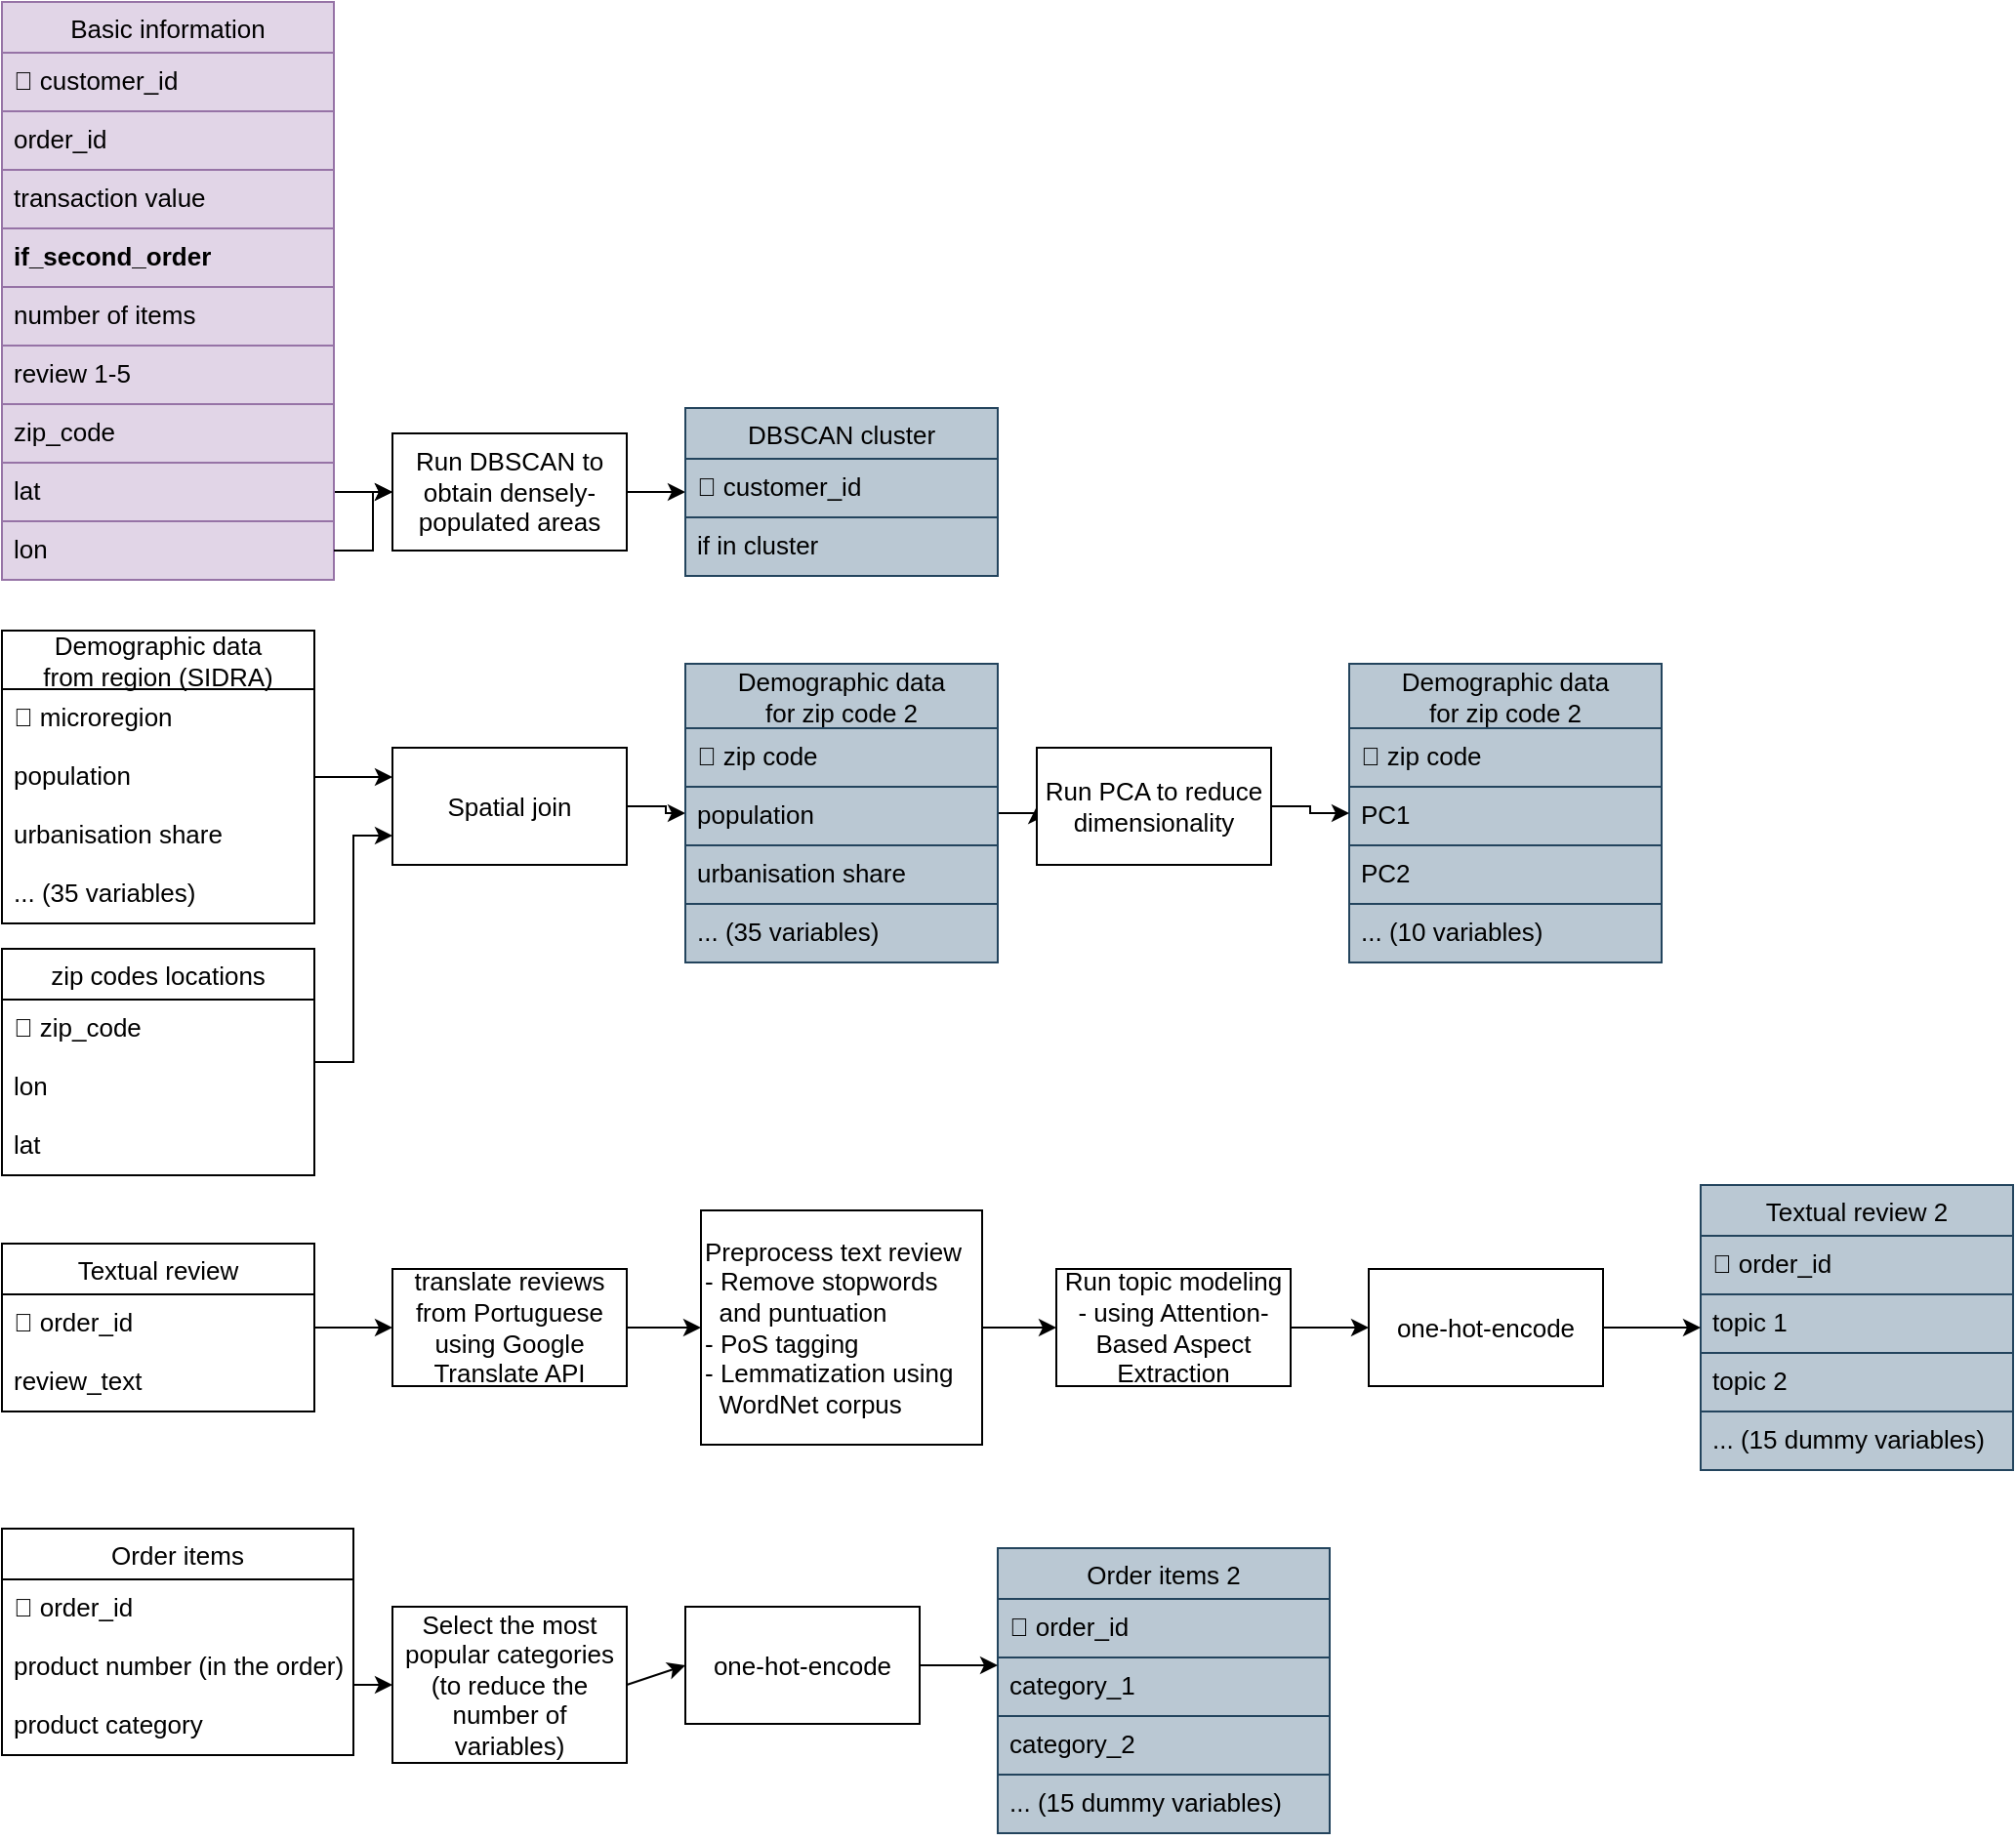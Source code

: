 <mxfile version="14.6.13" type="device"><diagram id="4hI1oOjg0T0woDS-MUpB" name="Strona-1"><mxGraphModel dx="781" dy="500" grid="1" gridSize="10" guides="1" tooltips="1" connect="1" arrows="1" fold="1" page="1" pageScale="1" pageWidth="827" pageHeight="1169" math="0" shadow="0"><root><mxCell id="0"/><mxCell id="1" parent="0"/><mxCell id="-dhOKv74-TWN2o_rYLYr-14" style="edgeStyle=orthogonalEdgeStyle;rounded=0;orthogonalLoop=1;jettySize=auto;html=1;fontSize=13;" parent="1" source="4_IaqH5gSWs4yjOPcX0_-45" target="-dhOKv74-TWN2o_rYLYr-12" edge="1"><mxGeometry relative="1" as="geometry"><mxPoint x="170" y="870" as="sourcePoint"/></mxGeometry></mxCell><mxCell id="-dhOKv74-TWN2o_rYLYr-7" value="Select the most popular categories (to reduce the number of variables)" style="rounded=0;whiteSpace=wrap;html=1;fontSize=13;" parent="1" vertex="1"><mxGeometry x="240" y="1020" width="120" height="80" as="geometry"/></mxCell><mxCell id="-dhOKv74-TWN2o_rYLYr-8" value="" style="endArrow=classic;html=1;entryX=0;entryY=0.5;entryDx=0;entryDy=0;noEdgeStyle=1;orthogonal=1;fontSize=13;" parent="1" source="4_IaqH5gSWs4yjOPcX0_-19" target="-dhOKv74-TWN2o_rYLYr-7" edge="1"><mxGeometry width="50" height="50" relative="1" as="geometry"><mxPoint x="190" y="841" as="sourcePoint"/><mxPoint x="370" y="841" as="targetPoint"/></mxGeometry></mxCell><mxCell id="4_IaqH5gSWs4yjOPcX0_-68" style="edgeStyle=orthogonalEdgeStyle;rounded=0;orthogonalLoop=1;jettySize=auto;html=1;exitX=1;exitY=0.5;exitDx=0;exitDy=0;fontSize=13;" parent="1" source="-dhOKv74-TWN2o_rYLYr-9" target="4_IaqH5gSWs4yjOPcX0_-61" edge="1"><mxGeometry relative="1" as="geometry"/></mxCell><mxCell id="-dhOKv74-TWN2o_rYLYr-9" value="Run DBSCAN to obtain densely-populated areas" style="rounded=0;whiteSpace=wrap;html=1;fontSize=13;" parent="1" vertex="1"><mxGeometry x="240" y="419" width="120" height="60" as="geometry"/></mxCell><mxCell id="-dhOKv74-TWN2o_rYLYr-10" value="" style="endArrow=classic;html=1;exitX=1;exitY=0.5;exitDx=0;exitDy=0;entryX=0;entryY=0.5;entryDx=0;entryDy=0;fontSize=13;" parent="1" source="4_IaqH5gSWs4yjOPcX0_-73" target="-dhOKv74-TWN2o_rYLYr-9" edge="1"><mxGeometry width="50" height="50" relative="1" as="geometry"><mxPoint x="390" y="487" as="sourcePoint"/><mxPoint x="620" y="437" as="targetPoint"/></mxGeometry></mxCell><mxCell id="4_IaqH5gSWs4yjOPcX0_-109" style="edgeStyle=orthogonalEdgeStyle;rounded=0;orthogonalLoop=1;jettySize=auto;html=1;fontSize=13;" parent="1" source="-dhOKv74-TWN2o_rYLYr-12" target="4_IaqH5gSWs4yjOPcX0_-108" edge="1"><mxGeometry relative="1" as="geometry"/></mxCell><mxCell id="-dhOKv74-TWN2o_rYLYr-12" value="translate reviews from Portuguese using Google Translate API" style="rounded=0;whiteSpace=wrap;html=1;fontSize=13;" parent="1" vertex="1"><mxGeometry x="240" y="847" width="120" height="60" as="geometry"/></mxCell><mxCell id="4_IaqH5gSWs4yjOPcX0_-19" value="Order items" style="swimlane;fontStyle=0;childLayout=stackLayout;horizontal=1;startSize=26;horizontalStack=0;resizeParent=1;resizeParentMax=0;resizeLast=0;collapsible=1;marginBottom=0;align=center;fontSize=13;" parent="1" vertex="1"><mxGeometry x="40" y="980" width="180" height="116" as="geometry"/></mxCell><mxCell id="4_IaqH5gSWs4yjOPcX0_-20" value="🔑 order_id" style="text;strokeColor=none;fillColor=none;spacingLeft=4;spacingRight=4;overflow=hidden;rotatable=0;points=[[0,0.5],[1,0.5]];portConstraint=eastwest;fontSize=13;" parent="4_IaqH5gSWs4yjOPcX0_-19" vertex="1"><mxGeometry y="26" width="180" height="30" as="geometry"/></mxCell><mxCell id="4_IaqH5gSWs4yjOPcX0_-23" value="product number (in the order)" style="text;strokeColor=none;fillColor=none;spacingLeft=4;spacingRight=4;overflow=hidden;rotatable=0;points=[[0,0.5],[1,0.5]];portConstraint=eastwest;fontSize=13;" parent="4_IaqH5gSWs4yjOPcX0_-19" vertex="1"><mxGeometry y="56" width="180" height="30" as="geometry"/></mxCell><mxCell id="4_IaqH5gSWs4yjOPcX0_-22" value="product category" style="text;strokeColor=none;fillColor=none;spacingLeft=4;spacingRight=4;overflow=hidden;rotatable=0;points=[[0,0.5],[1,0.5]];portConstraint=eastwest;fontSize=13;" parent="4_IaqH5gSWs4yjOPcX0_-19" vertex="1"><mxGeometry y="86" width="180" height="30" as="geometry"/></mxCell><mxCell id="4_IaqH5gSWs4yjOPcX0_-25" value="&lt;span style=&quot;font-size: 13px;&quot;&gt;one-hot-encode&lt;/span&gt;" style="rounded=0;whiteSpace=wrap;html=1;fontSize=13;" parent="1" vertex="1"><mxGeometry x="390" y="1020.0" width="120" height="60" as="geometry"/></mxCell><mxCell id="4_IaqH5gSWs4yjOPcX0_-26" value="" style="endArrow=classic;html=1;exitX=1;exitY=0.5;exitDx=0;exitDy=0;entryX=0;entryY=0.5;entryDx=0;entryDy=0;noEdgeStyle=1;orthogonal=1;fontSize=13;" parent="1" source="-dhOKv74-TWN2o_rYLYr-7" target="4_IaqH5gSWs4yjOPcX0_-25" edge="1"><mxGeometry width="50" height="50" relative="1" as="geometry"><mxPoint x="400" y="1051" as="sourcePoint"/><mxPoint x="450" y="1001" as="targetPoint"/></mxGeometry></mxCell><mxCell id="4_IaqH5gSWs4yjOPcX0_-27" value="Order items 2" style="swimlane;fontStyle=0;childLayout=stackLayout;horizontal=1;startSize=26;horizontalStack=0;resizeParent=1;resizeParentMax=0;resizeLast=0;collapsible=1;marginBottom=0;align=center;fontSize=13;fillColor=#bac8d3;strokeColor=#23445d;" parent="1" vertex="1"><mxGeometry x="550" y="990.0" width="170" height="146" as="geometry"/></mxCell><mxCell id="4_IaqH5gSWs4yjOPcX0_-28" value="🔑 order_id" style="text;strokeColor=#23445d;fillColor=#bac8d3;spacingLeft=4;spacingRight=4;overflow=hidden;rotatable=0;points=[[0,0.5],[1,0.5]];portConstraint=eastwest;fontSize=13;" parent="4_IaqH5gSWs4yjOPcX0_-27" vertex="1"><mxGeometry y="26" width="170" height="30" as="geometry"/></mxCell><mxCell id="4_IaqH5gSWs4yjOPcX0_-29" value="category_1" style="text;strokeColor=#23445d;fillColor=#bac8d3;spacingLeft=4;spacingRight=4;overflow=hidden;rotatable=0;points=[[0,0.5],[1,0.5]];portConstraint=eastwest;fontSize=13;" parent="4_IaqH5gSWs4yjOPcX0_-27" vertex="1"><mxGeometry y="56" width="170" height="30" as="geometry"/></mxCell><mxCell id="4_IaqH5gSWs4yjOPcX0_-30" value="category_2" style="text;strokeColor=#23445d;fillColor=#bac8d3;spacingLeft=4;spacingRight=4;overflow=hidden;rotatable=0;points=[[0,0.5],[1,0.5]];portConstraint=eastwest;fontSize=13;" parent="4_IaqH5gSWs4yjOPcX0_-27" vertex="1"><mxGeometry y="86" width="170" height="30" as="geometry"/></mxCell><mxCell id="4_IaqH5gSWs4yjOPcX0_-107" value="... (15 dummy variables)" style="text;strokeColor=#23445d;fillColor=#bac8d3;spacingLeft=4;spacingRight=4;overflow=hidden;rotatable=0;points=[[0,0.5],[1,0.5]];portConstraint=eastwest;fontSize=13;" parent="4_IaqH5gSWs4yjOPcX0_-27" vertex="1"><mxGeometry y="116" width="170" height="30" as="geometry"/></mxCell><mxCell id="4_IaqH5gSWs4yjOPcX0_-31" value="" style="endArrow=classic;html=1;exitX=1;exitY=0.5;exitDx=0;exitDy=0;noEdgeStyle=1;orthogonal=1;fontSize=13;" parent="1" source="4_IaqH5gSWs4yjOPcX0_-25" target="4_IaqH5gSWs4yjOPcX0_-27" edge="1"><mxGeometry width="50" height="50" relative="1" as="geometry"><mxPoint x="610" y="1051" as="sourcePoint"/><mxPoint x="660" y="1001" as="targetPoint"/></mxGeometry></mxCell><mxCell id="4_IaqH5gSWs4yjOPcX0_-32" value="Basic information" style="swimlane;fontStyle=0;childLayout=stackLayout;horizontal=1;startSize=26;horizontalStack=0;resizeParent=1;resizeParentMax=0;resizeLast=0;collapsible=1;marginBottom=0;align=center;fontSize=13;spacing=2;fillColor=#e1d5e7;strokeColor=#9673a6;" parent="1" vertex="1"><mxGeometry x="40" y="198" width="170" height="296" as="geometry"/></mxCell><mxCell id="4_IaqH5gSWs4yjOPcX0_-33" value="🔑 customer_id" style="text;strokeColor=#9673a6;fillColor=#e1d5e7;spacingLeft=4;spacingRight=4;overflow=hidden;rotatable=0;points=[[0,0.5],[1,0.5]];portConstraint=eastwest;fontSize=13;" parent="4_IaqH5gSWs4yjOPcX0_-32" vertex="1"><mxGeometry y="26" width="170" height="30" as="geometry"/></mxCell><mxCell id="4_IaqH5gSWs4yjOPcX0_-34" value="order_id" style="text;strokeColor=#9673a6;fillColor=#e1d5e7;spacingLeft=4;spacingRight=4;overflow=hidden;rotatable=0;points=[[0,0.5],[1,0.5]];portConstraint=eastwest;fontSize=13;" parent="4_IaqH5gSWs4yjOPcX0_-32" vertex="1"><mxGeometry y="56" width="170" height="30" as="geometry"/></mxCell><mxCell id="4_IaqH5gSWs4yjOPcX0_-35" value="transaction value" style="text;strokeColor=#9673a6;fillColor=#e1d5e7;spacingLeft=4;spacingRight=4;overflow=hidden;rotatable=0;points=[[0,0.5],[1,0.5]];portConstraint=eastwest;fontSize=13;" parent="4_IaqH5gSWs4yjOPcX0_-32" vertex="1"><mxGeometry y="86" width="170" height="30" as="geometry"/></mxCell><mxCell id="4_IaqH5gSWs4yjOPcX0_-37" value="if_second_order" style="text;strokeColor=#9673a6;fillColor=#e1d5e7;spacingLeft=4;spacingRight=4;overflow=hidden;rotatable=0;points=[[0,0.5],[1,0.5]];portConstraint=eastwest;fontSize=13;fontStyle=1;" parent="4_IaqH5gSWs4yjOPcX0_-32" vertex="1"><mxGeometry y="116" width="170" height="30" as="geometry"/></mxCell><mxCell id="4_IaqH5gSWs4yjOPcX0_-40" value="number of items" style="text;strokeColor=#9673a6;fillColor=#e1d5e7;spacingLeft=4;spacingRight=4;overflow=hidden;rotatable=0;points=[[0,0.5],[1,0.5]];portConstraint=eastwest;fontSize=13;" parent="4_IaqH5gSWs4yjOPcX0_-32" vertex="1"><mxGeometry y="146" width="170" height="30" as="geometry"/></mxCell><mxCell id="4_IaqH5gSWs4yjOPcX0_-49" value="review 1-5" style="text;strokeColor=#9673a6;fillColor=#e1d5e7;spacingLeft=4;spacingRight=4;overflow=hidden;rotatable=0;points=[[0,0.5],[1,0.5]];portConstraint=eastwest;fontSize=13;" parent="4_IaqH5gSWs4yjOPcX0_-32" vertex="1"><mxGeometry y="176" width="170" height="30" as="geometry"/></mxCell><mxCell id="4_IaqH5gSWs4yjOPcX0_-38" value="zip_code" style="text;strokeColor=#9673a6;fillColor=#e1d5e7;spacingLeft=4;spacingRight=4;overflow=hidden;rotatable=0;points=[[0,0.5],[1,0.5]];portConstraint=eastwest;fontSize=13;" parent="4_IaqH5gSWs4yjOPcX0_-32" vertex="1"><mxGeometry y="206" width="170" height="30" as="geometry"/></mxCell><mxCell id="4_IaqH5gSWs4yjOPcX0_-73" value="lat" style="text;strokeColor=#9673a6;fillColor=#e1d5e7;spacingLeft=4;spacingRight=4;overflow=hidden;rotatable=0;points=[[0,0.5],[1,0.5]];portConstraint=eastwest;fontSize=13;" parent="4_IaqH5gSWs4yjOPcX0_-32" vertex="1"><mxGeometry y="236" width="170" height="30" as="geometry"/></mxCell><mxCell id="4_IaqH5gSWs4yjOPcX0_-72" value="lon" style="text;strokeColor=#9673a6;fillColor=#e1d5e7;spacingLeft=4;spacingRight=4;overflow=hidden;rotatable=0;points=[[0,0.5],[1,0.5]];portConstraint=eastwest;fontSize=13;" parent="4_IaqH5gSWs4yjOPcX0_-32" vertex="1"><mxGeometry y="266" width="170" height="30" as="geometry"/></mxCell><mxCell id="4_IaqH5gSWs4yjOPcX0_-83" style="edgeStyle=orthogonalEdgeStyle;rounded=0;orthogonalLoop=1;jettySize=auto;html=1;entryX=0;entryY=0.75;entryDx=0;entryDy=0;fontSize=13;" parent="1" source="4_IaqH5gSWs4yjOPcX0_-41" target="4_IaqH5gSWs4yjOPcX0_-81" edge="1"><mxGeometry relative="1" as="geometry"/></mxCell><mxCell id="4_IaqH5gSWs4yjOPcX0_-41" value="zip codes locations" style="swimlane;fontStyle=0;childLayout=stackLayout;horizontal=1;startSize=26;horizontalStack=0;resizeParent=1;resizeParentMax=0;resizeLast=0;collapsible=1;marginBottom=0;align=center;fontSize=13;" parent="1" vertex="1"><mxGeometry x="40" y="683" width="160" height="116" as="geometry"/></mxCell><mxCell id="4_IaqH5gSWs4yjOPcX0_-42" value="🔑 zip_code" style="text;strokeColor=none;fillColor=none;spacingLeft=4;spacingRight=4;overflow=hidden;rotatable=0;points=[[0,0.5],[1,0.5]];portConstraint=eastwest;fontSize=13;" parent="4_IaqH5gSWs4yjOPcX0_-41" vertex="1"><mxGeometry y="26" width="160" height="30" as="geometry"/></mxCell><mxCell id="4_IaqH5gSWs4yjOPcX0_-43" value="lon" style="text;strokeColor=none;fillColor=none;spacingLeft=4;spacingRight=4;overflow=hidden;rotatable=0;points=[[0,0.5],[1,0.5]];portConstraint=eastwest;fontSize=13;" parent="4_IaqH5gSWs4yjOPcX0_-41" vertex="1"><mxGeometry y="56" width="160" height="30" as="geometry"/></mxCell><mxCell id="4_IaqH5gSWs4yjOPcX0_-44" value="lat" style="text;strokeColor=none;fillColor=none;spacingLeft=4;spacingRight=4;overflow=hidden;rotatable=0;points=[[0,0.5],[1,0.5]];portConstraint=eastwest;fontSize=13;" parent="4_IaqH5gSWs4yjOPcX0_-41" vertex="1"><mxGeometry y="86" width="160" height="30" as="geometry"/></mxCell><mxCell id="4_IaqH5gSWs4yjOPcX0_-45" value="Textual review" style="swimlane;fontStyle=0;childLayout=stackLayout;horizontal=1;startSize=26;horizontalStack=0;resizeParent=1;resizeParentMax=0;resizeLast=0;collapsible=1;marginBottom=0;align=center;fontSize=13;" parent="1" vertex="1"><mxGeometry x="40" y="834" width="160" height="86" as="geometry"/></mxCell><mxCell id="4_IaqH5gSWs4yjOPcX0_-46" value="🔑 order_id" style="text;strokeColor=none;fillColor=none;spacingLeft=4;spacingRight=4;overflow=hidden;rotatable=0;points=[[0,0.5],[1,0.5]];portConstraint=eastwest;fontSize=13;" parent="4_IaqH5gSWs4yjOPcX0_-45" vertex="1"><mxGeometry y="26" width="160" height="30" as="geometry"/></mxCell><mxCell id="4_IaqH5gSWs4yjOPcX0_-47" value="review_text" style="text;strokeColor=none;fillColor=none;spacingLeft=4;spacingRight=4;overflow=hidden;rotatable=0;points=[[0,0.5],[1,0.5]];portConstraint=eastwest;fontSize=13;" parent="4_IaqH5gSWs4yjOPcX0_-45" vertex="1"><mxGeometry y="56" width="160" height="30" as="geometry"/></mxCell><mxCell id="4_IaqH5gSWs4yjOPcX0_-106" style="edgeStyle=orthogonalEdgeStyle;rounded=0;orthogonalLoop=1;jettySize=auto;html=1;entryX=0;entryY=0.5;entryDx=0;entryDy=0;fontSize=13;" parent="1" source="4_IaqH5gSWs4yjOPcX0_-50" target="4_IaqH5gSWs4yjOPcX0_-52" edge="1"><mxGeometry relative="1" as="geometry"/></mxCell><mxCell id="4_IaqH5gSWs4yjOPcX0_-50" value="Run topic modeling - using Attention-Based Aspect Extraction" style="rounded=0;whiteSpace=wrap;html=1;fontSize=13;" parent="1" vertex="1"><mxGeometry x="580" y="847" width="120" height="60" as="geometry"/></mxCell><mxCell id="4_IaqH5gSWs4yjOPcX0_-52" value="&lt;span style=&quot;font-size: 13px;&quot;&gt;one-hot-encode&lt;/span&gt;" style="rounded=0;whiteSpace=wrap;html=1;fontSize=13;" parent="1" vertex="1"><mxGeometry x="740" y="847" width="120" height="60" as="geometry"/></mxCell><mxCell id="4_IaqH5gSWs4yjOPcX0_-54" value="Textual review 2" style="swimlane;fontStyle=0;childLayout=stackLayout;horizontal=1;startSize=26;horizontalStack=0;resizeParent=1;resizeParentMax=0;resizeLast=0;collapsible=1;marginBottom=0;align=center;fontSize=13;fillColor=#bac8d3;strokeColor=#23445d;" parent="1" vertex="1"><mxGeometry x="910" y="804" width="160" height="146" as="geometry"/></mxCell><mxCell id="4_IaqH5gSWs4yjOPcX0_-55" value="🔑 order_id" style="text;strokeColor=#23445d;fillColor=#bac8d3;spacingLeft=4;spacingRight=4;overflow=hidden;rotatable=0;points=[[0,0.5],[1,0.5]];portConstraint=eastwest;fontSize=13;" parent="4_IaqH5gSWs4yjOPcX0_-54" vertex="1"><mxGeometry y="26" width="160" height="30" as="geometry"/></mxCell><mxCell id="4_IaqH5gSWs4yjOPcX0_-56" value="topic 1" style="text;strokeColor=#23445d;fillColor=#bac8d3;spacingLeft=4;spacingRight=4;overflow=hidden;rotatable=0;points=[[0,0.5],[1,0.5]];portConstraint=eastwest;fontSize=13;" parent="4_IaqH5gSWs4yjOPcX0_-54" vertex="1"><mxGeometry y="56" width="160" height="30" as="geometry"/></mxCell><mxCell id="4_IaqH5gSWs4yjOPcX0_-57" value="topic 2" style="text;strokeColor=#23445d;fillColor=#bac8d3;spacingLeft=4;spacingRight=4;overflow=hidden;rotatable=0;points=[[0,0.5],[1,0.5]];portConstraint=eastwest;fontSize=13;" parent="4_IaqH5gSWs4yjOPcX0_-54" vertex="1"><mxGeometry y="86" width="160" height="30" as="geometry"/></mxCell><mxCell id="4_IaqH5gSWs4yjOPcX0_-58" value="... (15 dummy variables)" style="text;strokeColor=#23445d;fillColor=#bac8d3;spacingLeft=4;spacingRight=4;overflow=hidden;rotatable=0;points=[[0,0.5],[1,0.5]];portConstraint=eastwest;fontSize=13;" parent="4_IaqH5gSWs4yjOPcX0_-54" vertex="1"><mxGeometry y="116" width="160" height="30" as="geometry"/></mxCell><mxCell id="4_IaqH5gSWs4yjOPcX0_-59" value="" style="endArrow=classic;html=1;fontSize=13;" parent="1" source="4_IaqH5gSWs4yjOPcX0_-52" target="4_IaqH5gSWs4yjOPcX0_-54" edge="1"><mxGeometry width="50" height="50" relative="1" as="geometry"><mxPoint x="520" y="830" as="sourcePoint"/><mxPoint x="570" y="780" as="targetPoint"/></mxGeometry></mxCell><mxCell id="4_IaqH5gSWs4yjOPcX0_-61" value="DBSCAN cluster" style="swimlane;fontStyle=0;childLayout=stackLayout;horizontal=1;startSize=26;horizontalStack=0;resizeParent=1;resizeParentMax=0;resizeLast=0;collapsible=1;marginBottom=0;align=center;fontSize=13;fillColor=#bac8d3;strokeColor=#23445d;" parent="1" vertex="1"><mxGeometry x="390" y="406" width="160" height="86" as="geometry"/></mxCell><mxCell id="4_IaqH5gSWs4yjOPcX0_-62" value="🔑 customer_id" style="text;strokeColor=#23445d;fillColor=#bac8d3;spacingLeft=4;spacingRight=4;overflow=hidden;rotatable=0;points=[[0,0.5],[1,0.5]];portConstraint=eastwest;fontSize=13;" parent="4_IaqH5gSWs4yjOPcX0_-61" vertex="1"><mxGeometry y="26" width="160" height="30" as="geometry"/></mxCell><mxCell id="4_IaqH5gSWs4yjOPcX0_-65" value="if in cluster" style="text;strokeColor=#23445d;fillColor=#bac8d3;spacingLeft=4;spacingRight=4;overflow=hidden;rotatable=0;points=[[0,0.5],[1,0.5]];portConstraint=eastwest;fontSize=13;" parent="4_IaqH5gSWs4yjOPcX0_-61" vertex="1"><mxGeometry y="56" width="160" height="30" as="geometry"/></mxCell><mxCell id="4_IaqH5gSWs4yjOPcX0_-82" style="edgeStyle=orthogonalEdgeStyle;rounded=0;orthogonalLoop=1;jettySize=auto;html=1;entryX=0;entryY=0.25;entryDx=0;entryDy=0;fontSize=13;" parent="1" source="4_IaqH5gSWs4yjOPcX0_-74" target="4_IaqH5gSWs4yjOPcX0_-81" edge="1"><mxGeometry relative="1" as="geometry"/></mxCell><mxCell id="4_IaqH5gSWs4yjOPcX0_-74" value="Demographic data &#10;from region (SIDRA)" style="swimlane;fontStyle=0;childLayout=stackLayout;horizontal=1;startSize=30;horizontalStack=0;resizeParent=1;resizeParentMax=0;resizeLast=0;collapsible=1;marginBottom=0;align=center;fontSize=13;" parent="1" vertex="1"><mxGeometry x="40" y="520" width="160" height="150" as="geometry"><mxRectangle x="280" y="850" width="150" height="40" as="alternateBounds"/></mxGeometry></mxCell><mxCell id="4_IaqH5gSWs4yjOPcX0_-75" value="🔑 microregion" style="text;strokeColor=none;fillColor=none;spacingLeft=4;spacingRight=4;overflow=hidden;rotatable=0;points=[[0,0.5],[1,0.5]];portConstraint=eastwest;fontSize=13;" parent="4_IaqH5gSWs4yjOPcX0_-74" vertex="1"><mxGeometry y="30" width="160" height="30" as="geometry"/></mxCell><mxCell id="4_IaqH5gSWs4yjOPcX0_-76" value="population" style="text;strokeColor=none;fillColor=none;spacingLeft=4;spacingRight=4;overflow=hidden;rotatable=0;points=[[0,0.5],[1,0.5]];portConstraint=eastwest;fontSize=13;" parent="4_IaqH5gSWs4yjOPcX0_-74" vertex="1"><mxGeometry y="60" width="160" height="30" as="geometry"/></mxCell><mxCell id="4_IaqH5gSWs4yjOPcX0_-77" value="urbanisation share" style="text;strokeColor=none;fillColor=none;spacingLeft=4;spacingRight=4;overflow=hidden;rotatable=0;points=[[0,0.5],[1,0.5]];portConstraint=eastwest;fontSize=13;" parent="4_IaqH5gSWs4yjOPcX0_-74" vertex="1"><mxGeometry y="90" width="160" height="30" as="geometry"/></mxCell><mxCell id="4_IaqH5gSWs4yjOPcX0_-78" value="... (35 variables)" style="text;strokeColor=none;fillColor=none;spacingLeft=4;spacingRight=4;overflow=hidden;rotatable=0;points=[[0,0.5],[1,0.5]];portConstraint=eastwest;fontSize=13;" parent="4_IaqH5gSWs4yjOPcX0_-74" vertex="1"><mxGeometry y="120" width="160" height="30" as="geometry"/></mxCell><mxCell id="4_IaqH5gSWs4yjOPcX0_-89" style="edgeStyle=orthogonalEdgeStyle;rounded=0;orthogonalLoop=1;jettySize=auto;html=1;fontSize=13;" parent="1" source="4_IaqH5gSWs4yjOPcX0_-81" target="4_IaqH5gSWs4yjOPcX0_-84" edge="1"><mxGeometry relative="1" as="geometry"/></mxCell><mxCell id="4_IaqH5gSWs4yjOPcX0_-81" value="Spatial join" style="rounded=0;whiteSpace=wrap;html=1;fontSize=13;" parent="1" vertex="1"><mxGeometry x="240" y="580" width="120" height="60" as="geometry"/></mxCell><mxCell id="4_IaqH5gSWs4yjOPcX0_-102" style="edgeStyle=orthogonalEdgeStyle;rounded=0;orthogonalLoop=1;jettySize=auto;html=1;fontSize=13;" parent="1" source="4_IaqH5gSWs4yjOPcX0_-84" target="4_IaqH5gSWs4yjOPcX0_-100" edge="1"><mxGeometry relative="1" as="geometry"/></mxCell><mxCell id="4_IaqH5gSWs4yjOPcX0_-84" value="Demographic data &#10;for zip code 2" style="swimlane;fontStyle=0;childLayout=stackLayout;horizontal=1;startSize=33;horizontalStack=0;resizeParent=1;resizeParentMax=0;resizeLast=0;collapsible=1;marginBottom=0;align=center;fontSize=13;fillColor=#bac8d3;strokeColor=#23445d;" parent="1" vertex="1"><mxGeometry x="390" y="537" width="160" height="153" as="geometry"><mxRectangle x="280" y="850" width="150" height="40" as="alternateBounds"/></mxGeometry></mxCell><mxCell id="4_IaqH5gSWs4yjOPcX0_-85" value="🔑 zip code" style="text;strokeColor=#23445d;fillColor=#bac8d3;spacingLeft=4;spacingRight=4;overflow=hidden;rotatable=0;points=[[0,0.5],[1,0.5]];portConstraint=eastwest;fontSize=13;" parent="4_IaqH5gSWs4yjOPcX0_-84" vertex="1"><mxGeometry y="33" width="160" height="30" as="geometry"/></mxCell><mxCell id="4_IaqH5gSWs4yjOPcX0_-86" value="population" style="text;strokeColor=#23445d;fillColor=#bac8d3;spacingLeft=4;spacingRight=4;overflow=hidden;rotatable=0;points=[[0,0.5],[1,0.5]];portConstraint=eastwest;fontSize=13;" parent="4_IaqH5gSWs4yjOPcX0_-84" vertex="1"><mxGeometry y="63" width="160" height="30" as="geometry"/></mxCell><mxCell id="4_IaqH5gSWs4yjOPcX0_-87" value="urbanisation share" style="text;strokeColor=#23445d;fillColor=#bac8d3;spacingLeft=4;spacingRight=4;overflow=hidden;rotatable=0;points=[[0,0.5],[1,0.5]];portConstraint=eastwest;fontSize=13;" parent="4_IaqH5gSWs4yjOPcX0_-84" vertex="1"><mxGeometry y="93" width="160" height="30" as="geometry"/></mxCell><mxCell id="4_IaqH5gSWs4yjOPcX0_-88" value="... (35 variables)" style="text;strokeColor=#23445d;fillColor=#bac8d3;spacingLeft=4;spacingRight=4;overflow=hidden;rotatable=0;points=[[0,0.5],[1,0.5]];portConstraint=eastwest;fontSize=13;" parent="4_IaqH5gSWs4yjOPcX0_-84" vertex="1"><mxGeometry y="123" width="160" height="30" as="geometry"/></mxCell><mxCell id="4_IaqH5gSWs4yjOPcX0_-90" value="Demographic data &#10;for zip code 2" style="swimlane;fontStyle=0;childLayout=stackLayout;horizontal=1;startSize=33;horizontalStack=0;resizeParent=1;resizeParentMax=0;resizeLast=0;collapsible=1;marginBottom=0;align=center;fontSize=13;fillColor=#bac8d3;strokeColor=#23445d;" parent="1" vertex="1"><mxGeometry x="730" y="537" width="160" height="153" as="geometry"><mxRectangle x="280" y="850" width="150" height="40" as="alternateBounds"/></mxGeometry></mxCell><mxCell id="4_IaqH5gSWs4yjOPcX0_-91" value="🔑 zip code" style="text;strokeColor=#23445d;fillColor=#bac8d3;spacingLeft=4;spacingRight=4;overflow=hidden;rotatable=0;points=[[0,0.5],[1,0.5]];portConstraint=eastwest;fontSize=13;" parent="4_IaqH5gSWs4yjOPcX0_-90" vertex="1"><mxGeometry y="33" width="160" height="30" as="geometry"/></mxCell><mxCell id="4_IaqH5gSWs4yjOPcX0_-92" value="PC1" style="text;strokeColor=#23445d;fillColor=#bac8d3;spacingLeft=4;spacingRight=4;overflow=hidden;rotatable=0;points=[[0,0.5],[1,0.5]];portConstraint=eastwest;fontSize=13;" parent="4_IaqH5gSWs4yjOPcX0_-90" vertex="1"><mxGeometry y="63" width="160" height="30" as="geometry"/></mxCell><mxCell id="4_IaqH5gSWs4yjOPcX0_-93" value="PC2" style="text;strokeColor=#23445d;fillColor=#bac8d3;spacingLeft=4;spacingRight=4;overflow=hidden;rotatable=0;points=[[0,0.5],[1,0.5]];portConstraint=eastwest;fontSize=13;" parent="4_IaqH5gSWs4yjOPcX0_-90" vertex="1"><mxGeometry y="93" width="160" height="30" as="geometry"/></mxCell><mxCell id="4_IaqH5gSWs4yjOPcX0_-94" value="... (10 variables)" style="text;strokeColor=#23445d;fillColor=#bac8d3;spacingLeft=4;spacingRight=4;overflow=hidden;rotatable=0;points=[[0,0.5],[1,0.5]];portConstraint=eastwest;fontSize=13;" parent="4_IaqH5gSWs4yjOPcX0_-90" vertex="1"><mxGeometry y="123" width="160" height="30" as="geometry"/></mxCell><mxCell id="4_IaqH5gSWs4yjOPcX0_-105" style="edgeStyle=orthogonalEdgeStyle;rounded=0;orthogonalLoop=1;jettySize=auto;html=1;fontSize=13;" parent="1" source="4_IaqH5gSWs4yjOPcX0_-100" target="4_IaqH5gSWs4yjOPcX0_-90" edge="1"><mxGeometry relative="1" as="geometry"/></mxCell><mxCell id="4_IaqH5gSWs4yjOPcX0_-100" value="Run PCA to reduce dimensionality" style="rounded=0;whiteSpace=wrap;html=1;fontSize=13;" parent="1" vertex="1"><mxGeometry x="570" y="580" width="120" height="60" as="geometry"/></mxCell><mxCell id="4_IaqH5gSWs4yjOPcX0_-110" style="edgeStyle=orthogonalEdgeStyle;rounded=0;orthogonalLoop=1;jettySize=auto;html=1;fontSize=13;" parent="1" source="4_IaqH5gSWs4yjOPcX0_-108" target="4_IaqH5gSWs4yjOPcX0_-50" edge="1"><mxGeometry relative="1" as="geometry"/></mxCell><mxCell id="4_IaqH5gSWs4yjOPcX0_-108" value="&lt;span&gt;Preprocess text review&lt;br&gt;&lt;/span&gt;&lt;span&gt;- Remove stopwords&amp;nbsp; &amp;nbsp; &amp;nbsp; &amp;nbsp; and puntuation&lt;/span&gt;&lt;span&gt;&lt;br&gt;&lt;/span&gt;&lt;span&gt;- PoS tagging&lt;/span&gt;&lt;span&gt;&lt;br&gt;&lt;/span&gt;&lt;span&gt;- Lemmatization using&amp;nbsp; &amp;nbsp; &amp;nbsp; WordNet corpus&lt;/span&gt;&lt;span&gt;&lt;br&gt;&lt;/span&gt;" style="rounded=0;whiteSpace=wrap;html=1;fontSize=13;align=left;" parent="1" vertex="1"><mxGeometry x="398" y="817" width="144" height="120" as="geometry"/></mxCell><mxCell id="4_IaqH5gSWs4yjOPcX0_-111" style="edgeStyle=orthogonalEdgeStyle;rounded=0;orthogonalLoop=1;jettySize=auto;html=1;fontSize=13;" parent="1" source="4_IaqH5gSWs4yjOPcX0_-72" target="-dhOKv74-TWN2o_rYLYr-9" edge="1"><mxGeometry relative="1" as="geometry"/></mxCell></root></mxGraphModel></diagram></mxfile>
